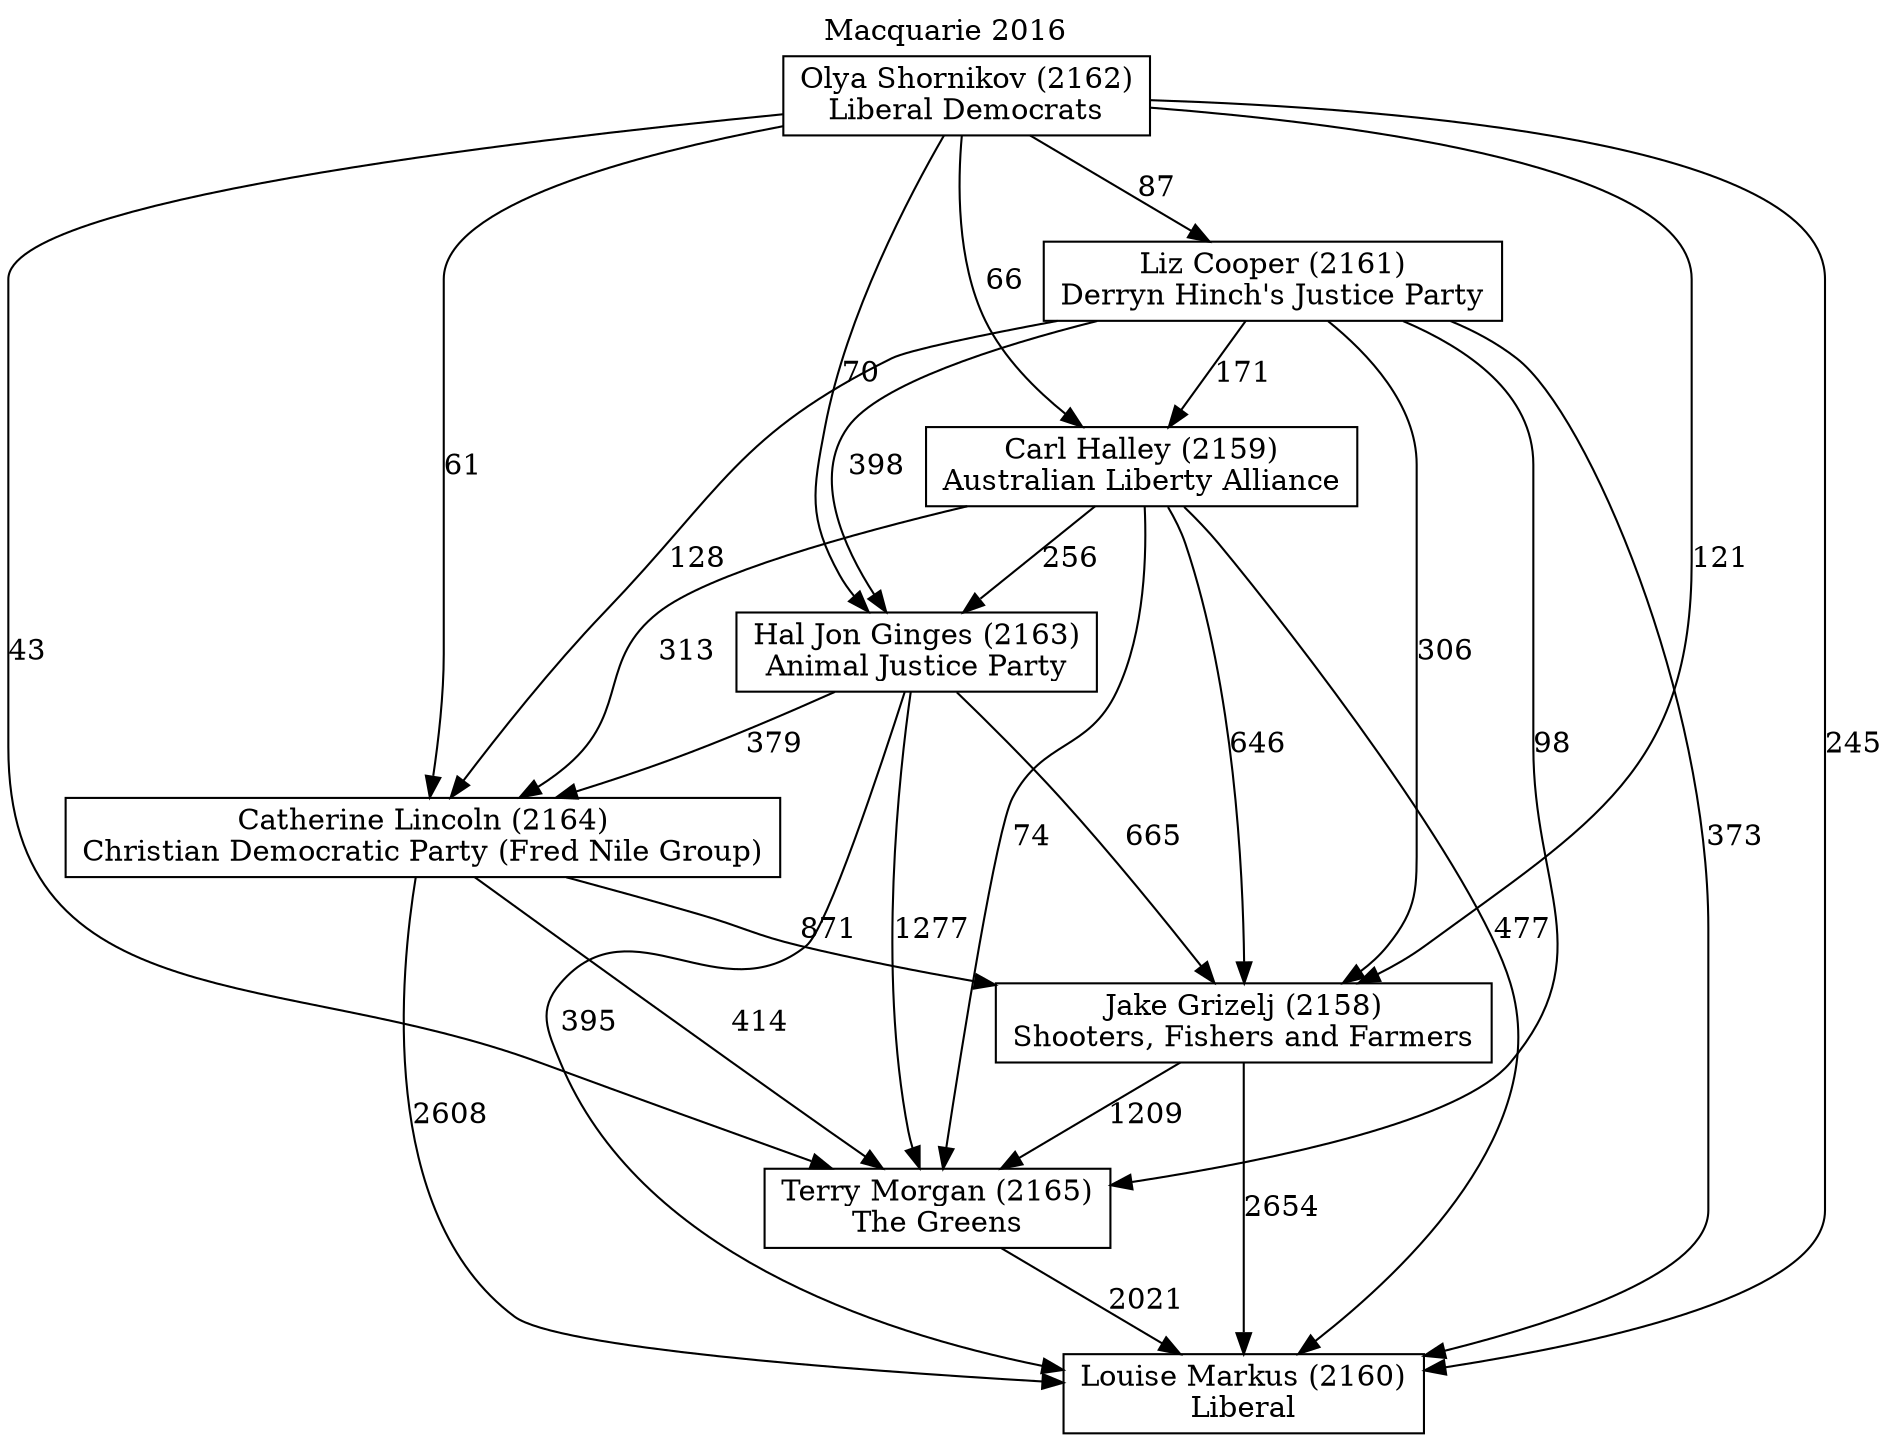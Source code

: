 // House preference flow
digraph "Louise Markus (2160)_Macquarie_2016" {
	graph [label="Macquarie 2016" labelloc=t mclimit=10]
	node [shape=box]
	"Louise Markus (2160)" [label="Louise Markus (2160)
Liberal"]
	"Terry Morgan (2165)" [label="Terry Morgan (2165)
The Greens"]
	"Jake Grizelj (2158)" [label="Jake Grizelj (2158)
Shooters, Fishers and Farmers"]
	"Catherine Lincoln (2164)" [label="Catherine Lincoln (2164)
Christian Democratic Party (Fred Nile Group)"]
	"Hal Jon Ginges (2163)" [label="Hal Jon Ginges (2163)
Animal Justice Party"]
	"Carl Halley (2159)" [label="Carl Halley (2159)
Australian Liberty Alliance"]
	"Liz Cooper (2161)" [label="Liz Cooper (2161)
Derryn Hinch's Justice Party"]
	"Olya Shornikov (2162)" [label="Olya Shornikov (2162)
Liberal Democrats"]
	"Terry Morgan (2165)" -> "Louise Markus (2160)" [label=2021]
	"Jake Grizelj (2158)" -> "Terry Morgan (2165)" [label=1209]
	"Catherine Lincoln (2164)" -> "Jake Grizelj (2158)" [label=871]
	"Hal Jon Ginges (2163)" -> "Catherine Lincoln (2164)" [label=379]
	"Carl Halley (2159)" -> "Hal Jon Ginges (2163)" [label=256]
	"Liz Cooper (2161)" -> "Carl Halley (2159)" [label=171]
	"Olya Shornikov (2162)" -> "Liz Cooper (2161)" [label=87]
	"Jake Grizelj (2158)" -> "Louise Markus (2160)" [label=2654]
	"Catherine Lincoln (2164)" -> "Louise Markus (2160)" [label=2608]
	"Hal Jon Ginges (2163)" -> "Louise Markus (2160)" [label=395]
	"Carl Halley (2159)" -> "Louise Markus (2160)" [label=477]
	"Liz Cooper (2161)" -> "Louise Markus (2160)" [label=373]
	"Olya Shornikov (2162)" -> "Louise Markus (2160)" [label=245]
	"Olya Shornikov (2162)" -> "Carl Halley (2159)" [label=66]
	"Liz Cooper (2161)" -> "Hal Jon Ginges (2163)" [label=398]
	"Olya Shornikov (2162)" -> "Hal Jon Ginges (2163)" [label=70]
	"Carl Halley (2159)" -> "Catherine Lincoln (2164)" [label=313]
	"Liz Cooper (2161)" -> "Catherine Lincoln (2164)" [label=128]
	"Olya Shornikov (2162)" -> "Catherine Lincoln (2164)" [label=61]
	"Hal Jon Ginges (2163)" -> "Jake Grizelj (2158)" [label=665]
	"Carl Halley (2159)" -> "Jake Grizelj (2158)" [label=646]
	"Liz Cooper (2161)" -> "Jake Grizelj (2158)" [label=306]
	"Olya Shornikov (2162)" -> "Jake Grizelj (2158)" [label=121]
	"Catherine Lincoln (2164)" -> "Terry Morgan (2165)" [label=414]
	"Hal Jon Ginges (2163)" -> "Terry Morgan (2165)" [label=1277]
	"Carl Halley (2159)" -> "Terry Morgan (2165)" [label=74]
	"Liz Cooper (2161)" -> "Terry Morgan (2165)" [label=98]
	"Olya Shornikov (2162)" -> "Terry Morgan (2165)" [label=43]
}
